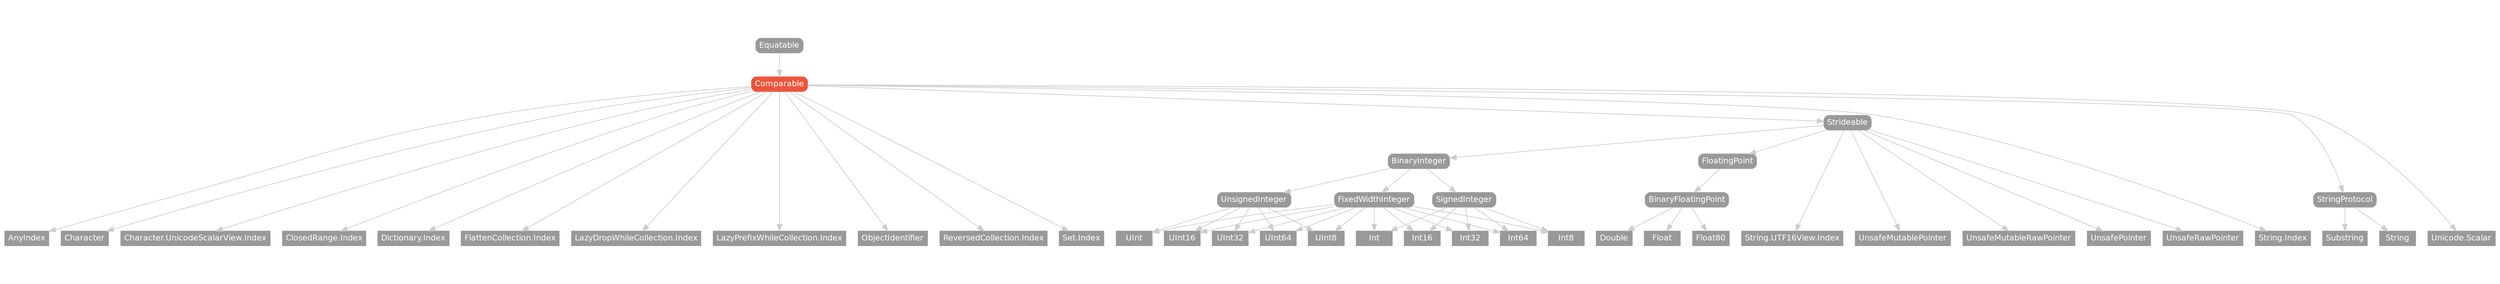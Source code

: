 strict digraph "Comparable - Type Hierarchy - SwiftDoc.org" {
    pad="0.1,0.8"
    node [shape=box, style="filled,rounded", color="#999999", fillcolor="#999999", fontcolor=white, fontname=Helvetica, fontnames="Helvetica,sansserif", fontsize=12, margin="0.07,0.05", height="0.3"]
    edge [color="#cccccc"]
    "AnyIndex" [URL="/type/AnyIndex/hierarchy/", style=filled]
    "BinaryFloatingPoint" [URL="/protocol/BinaryFloatingPoint/hierarchy/"]
    "BinaryInteger" [URL="/protocol/BinaryInteger/hierarchy/"]
    "Character" [URL="/type/Character/hierarchy/", style=filled]
    "Character.UnicodeScalarView.Index" [URL="/type/Character.UnicodeScalarView.Index/hierarchy/", style=filled]
    "ClosedRange.Index" [URL="/type/ClosedRange.Index/hierarchy/", style=filled]
    "Comparable" [URL="/protocol/Comparable/", style="filled,rounded", fillcolor="#ee543d", color="#ee543d"]
    "Dictionary.Index" [URL="/type/Dictionary.Index/hierarchy/", style=filled]
    "Double" [URL="/type/Double/hierarchy/", style=filled]
    "Equatable" [URL="/protocol/Equatable/hierarchy/"]
    "FixedWidthInteger" [URL="/protocol/FixedWidthInteger/hierarchy/"]
    "FlattenCollection.Index" [URL="/type/FlattenCollection.Index/hierarchy/", style=filled]
    "Float" [URL="/type/Float/hierarchy/", style=filled]
    "Float80" [URL="/type/Float80/hierarchy/", style=filled]
    "FloatingPoint" [URL="/protocol/FloatingPoint/hierarchy/"]
    "Int" [URL="/type/Int/hierarchy/", style=filled]
    "Int16" [URL="/type/Int16/hierarchy/", style=filled]
    "Int32" [URL="/type/Int32/hierarchy/", style=filled]
    "Int64" [URL="/type/Int64/hierarchy/", style=filled]
    "Int8" [URL="/type/Int8/hierarchy/", style=filled]
    "LazyDropWhileCollection.Index" [URL="/type/LazyDropWhileCollection.Index/hierarchy/", style=filled]
    "LazyPrefixWhileCollection.Index" [URL="/type/LazyPrefixWhileCollection.Index/hierarchy/", style=filled]
    "ObjectIdentifier" [URL="/type/ObjectIdentifier/hierarchy/", style=filled]
    "ReversedCollection.Index" [URL="/type/ReversedCollection.Index/hierarchy/", style=filled]
    "Set.Index" [URL="/type/Set.Index/hierarchy/", style=filled]
    "SignedInteger" [URL="/protocol/SignedInteger/hierarchy/"]
    "Strideable" [URL="/protocol/Strideable/hierarchy/"]
    "String" [URL="/type/String/hierarchy/", style=filled]
    "String.Index" [URL="/type/String.Index/hierarchy/", style=filled]
    "String.UTF16View.Index" [URL="/type/String.UTF16View.Index/hierarchy/", style=filled]
    "StringProtocol" [URL="/protocol/StringProtocol/hierarchy/"]
    "Substring" [URL="/type/Substring/hierarchy/", style=filled]
    "UInt" [URL="/type/UInt/hierarchy/", style=filled]
    "UInt16" [URL="/type/UInt16/hierarchy/", style=filled]
    "UInt32" [URL="/type/UInt32/hierarchy/", style=filled]
    "UInt64" [URL="/type/UInt64/hierarchy/", style=filled]
    "UInt8" [URL="/type/UInt8/hierarchy/", style=filled]
    "Unicode.Scalar" [URL="/type/Unicode.Scalar/hierarchy/", style=filled]
    "UnsafeMutablePointer" [URL="/type/UnsafeMutablePointer/hierarchy/", style=filled]
    "UnsafeMutableRawPointer" [URL="/type/UnsafeMutableRawPointer/hierarchy/", style=filled]
    "UnsafePointer" [URL="/type/UnsafePointer/hierarchy/", style=filled]
    "UnsafeRawPointer" [URL="/type/UnsafeRawPointer/hierarchy/", style=filled]
    "UnsignedInteger" [URL="/protocol/UnsignedInteger/hierarchy/"]    "Comparable" -> "AnyIndex"
    "Comparable" -> "Character"
    "Comparable" -> "ObjectIdentifier"
    "Comparable" -> "Strideable"
    "Comparable" -> "StringProtocol"
    "Comparable" -> "Character.UnicodeScalarView.Index"
    "Comparable" -> "ClosedRange.Index"
    "Comparable" -> "Dictionary.Index"
    "Comparable" -> "FlattenCollection.Index"
    "Comparable" -> "LazyDropWhileCollection.Index"
    "Comparable" -> "LazyPrefixWhileCollection.Index"
    "Comparable" -> "ReversedCollection.Index"
    "Comparable" -> "Set.Index"
    "Comparable" -> "String.Index"
    "Comparable" -> "Unicode.Scalar"
    "Strideable" -> "BinaryInteger"
    "Strideable" -> "FloatingPoint"
    "Strideable" -> "UnsafeMutablePointer"
    "Strideable" -> "UnsafeMutableRawPointer"
    "Strideable" -> "UnsafePointer"
    "Strideable" -> "UnsafeRawPointer"
    "Strideable" -> "String.UTF16View.Index"
    "BinaryInteger" -> "FixedWidthInteger"
    "BinaryInteger" -> "SignedInteger"
    "BinaryInteger" -> "UnsignedInteger"
    "FixedWidthInteger" -> "Int"
    "FixedWidthInteger" -> "Int16"
    "FixedWidthInteger" -> "Int32"
    "FixedWidthInteger" -> "Int64"
    "FixedWidthInteger" -> "Int8"
    "FixedWidthInteger" -> "UInt"
    "FixedWidthInteger" -> "UInt16"
    "FixedWidthInteger" -> "UInt32"
    "FixedWidthInteger" -> "UInt64"
    "FixedWidthInteger" -> "UInt8"
    "SignedInteger" -> "Int"
    "SignedInteger" -> "Int16"
    "SignedInteger" -> "Int32"
    "SignedInteger" -> "Int64"
    "SignedInteger" -> "Int8"
    "UnsignedInteger" -> "UInt"
    "UnsignedInteger" -> "UInt16"
    "UnsignedInteger" -> "UInt32"
    "UnsignedInteger" -> "UInt64"
    "UnsignedInteger" -> "UInt8"
    "FloatingPoint" -> "BinaryFloatingPoint"
    "BinaryFloatingPoint" -> "Double"
    "BinaryFloatingPoint" -> "Float"
    "BinaryFloatingPoint" -> "Float80"
    "StringProtocol" -> "String"
    "StringProtocol" -> "Substring"
    "Equatable" -> "Comparable"
    subgraph Types {
        rank = max; "AnyIndex"; "Character"; "ObjectIdentifier"; "Character.UnicodeScalarView.Index"; "ClosedRange.Index"; "Dictionary.Index"; "FlattenCollection.Index"; "LazyDropWhileCollection.Index"; "LazyPrefixWhileCollection.Index"; "ReversedCollection.Index"; "Set.Index"; "String.Index"; "Unicode.Scalar"; "UnsafeMutablePointer"; "UnsafeMutableRawPointer"; "UnsafePointer"; "UnsafeRawPointer"; "String.UTF16View.Index"; "Int"; "Int16"; "Int32"; "Int64"; "Int8"; "UInt"; "UInt16"; "UInt32"; "UInt64"; "UInt8"; "Double"; "Float"; "Float80"; "String"; "Substring";
    }
}